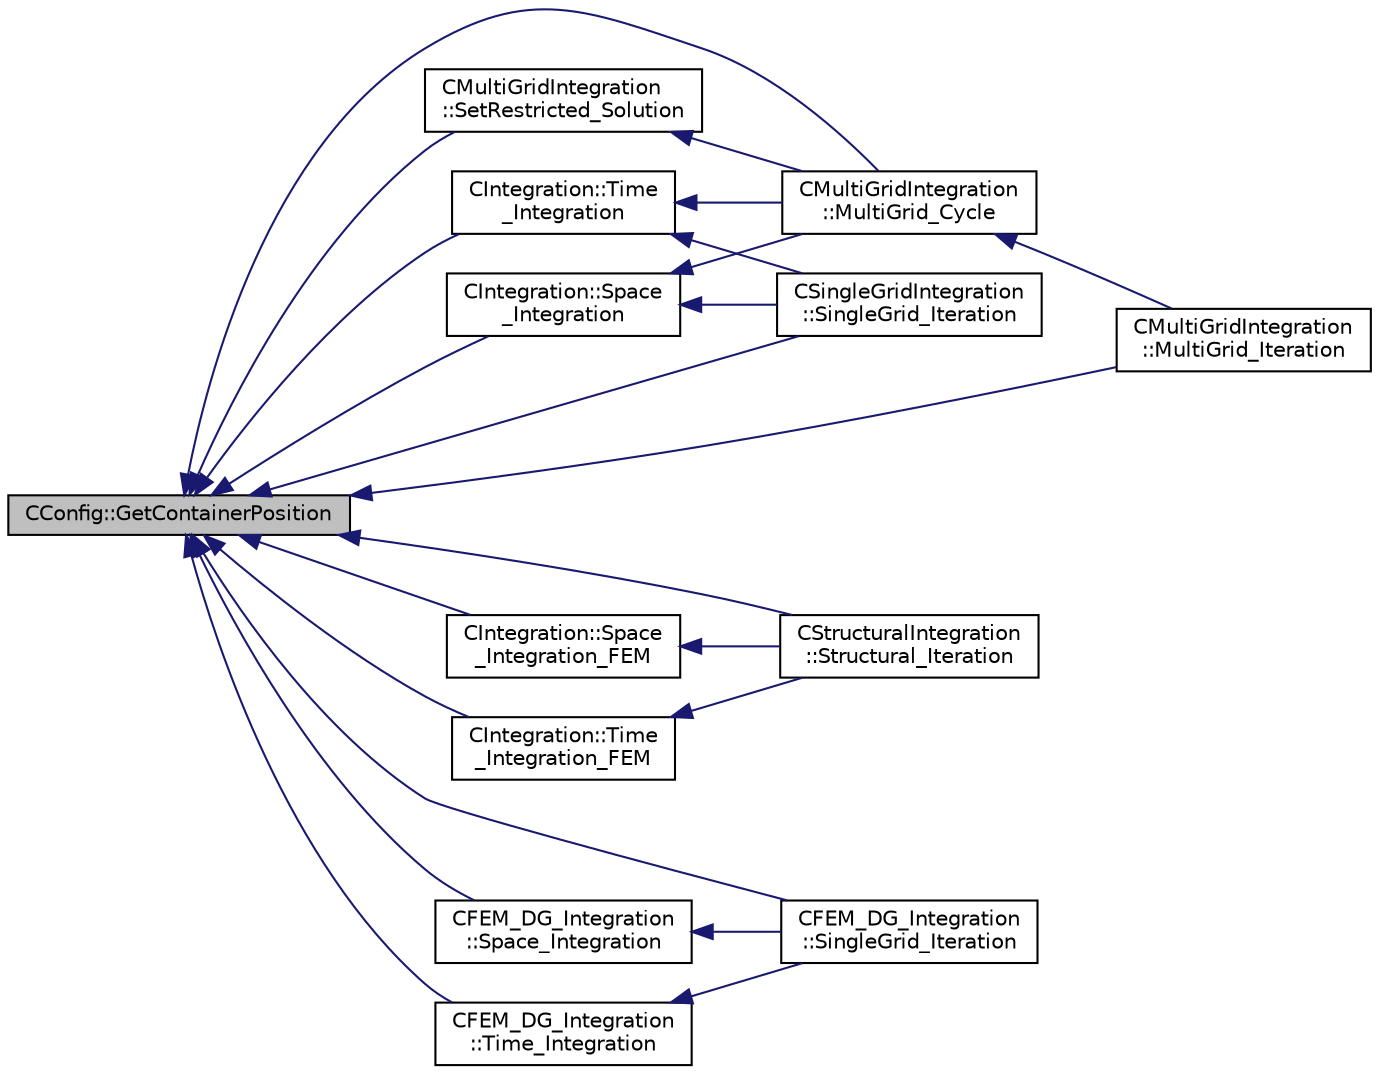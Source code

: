 digraph "CConfig::GetContainerPosition"
{
  edge [fontname="Helvetica",fontsize="10",labelfontname="Helvetica",labelfontsize="10"];
  node [fontname="Helvetica",fontsize="10",shape=record];
  rankdir="LR";
  Node1467 [label="CConfig::GetContainerPosition",height=0.2,width=0.4,color="black", fillcolor="grey75", style="filled", fontcolor="black"];
  Node1467 -> Node1468 [dir="back",color="midnightblue",fontsize="10",style="solid",fontname="Helvetica"];
  Node1468 [label="CIntegration::Space\l_Integration",height=0.2,width=0.4,color="black", fillcolor="white", style="filled",URL="$class_c_integration.html#af7aa23ef26b19cb2e73a8df6c7924d91",tooltip="Do the space integration of the numerical system. "];
  Node1468 -> Node1469 [dir="back",color="midnightblue",fontsize="10",style="solid",fontname="Helvetica"];
  Node1469 [label="CMultiGridIntegration\l::MultiGrid_Cycle",height=0.2,width=0.4,color="black", fillcolor="white", style="filled",URL="$class_c_multi_grid_integration.html#aa9a52a00a3417c465307ae6aea035f41",tooltip="Perform a Full-Approximation Storage (FAS) Multigrid. "];
  Node1469 -> Node1470 [dir="back",color="midnightblue",fontsize="10",style="solid",fontname="Helvetica"];
  Node1470 [label="CMultiGridIntegration\l::MultiGrid_Iteration",height=0.2,width=0.4,color="black", fillcolor="white", style="filled",URL="$class_c_multi_grid_integration.html#af0b4014222a37402257b735d2ca32a81",tooltip="This subroutine calls the MultiGrid_Cycle and also prepare the multigrid levels and the monitoring..."];
  Node1468 -> Node1471 [dir="back",color="midnightblue",fontsize="10",style="solid",fontname="Helvetica"];
  Node1471 [label="CSingleGridIntegration\l::SingleGrid_Iteration",height=0.2,width=0.4,color="black", fillcolor="white", style="filled",URL="$class_c_single_grid_integration.html#a0f1aacf74dd7f72e9459f9631d9030ad",tooltip="Do the numerical integration (implicit) of the turbulence solver. "];
  Node1467 -> Node1472 [dir="back",color="midnightblue",fontsize="10",style="solid",fontname="Helvetica"];
  Node1472 [label="CIntegration::Space\l_Integration_FEM",height=0.2,width=0.4,color="black", fillcolor="white", style="filled",URL="$class_c_integration.html#a67491687e3821e1c8ae25a8ff100852a",tooltip="Do the space integration of the numerical system on a FEM framework. "];
  Node1472 -> Node1473 [dir="back",color="midnightblue",fontsize="10",style="solid",fontname="Helvetica"];
  Node1473 [label="CStructuralIntegration\l::Structural_Iteration",height=0.2,width=0.4,color="black", fillcolor="white", style="filled",URL="$class_c_structural_integration.html#a4ead61d285b14be8d0f78ab1bd238c5a",tooltip="Do the numerical integration (implicit) of the structural solver. "];
  Node1467 -> Node1474 [dir="back",color="midnightblue",fontsize="10",style="solid",fontname="Helvetica"];
  Node1474 [label="CIntegration::Time\l_Integration",height=0.2,width=0.4,color="black", fillcolor="white", style="filled",URL="$class_c_integration.html#ab4b240c65d2880d2329b1325e99c9a26",tooltip="Do the time integration (explicit or implicit) of the numerical system. "];
  Node1474 -> Node1469 [dir="back",color="midnightblue",fontsize="10",style="solid",fontname="Helvetica"];
  Node1474 -> Node1471 [dir="back",color="midnightblue",fontsize="10",style="solid",fontname="Helvetica"];
  Node1467 -> Node1475 [dir="back",color="midnightblue",fontsize="10",style="solid",fontname="Helvetica"];
  Node1475 [label="CIntegration::Time\l_Integration_FEM",height=0.2,width=0.4,color="black", fillcolor="white", style="filled",URL="$class_c_integration.html#a4ac7acdec8fdf941a4efc90b3f82a68c",tooltip="Do the time integration (explicit or implicit) of the numerical system on a FEM framework. "];
  Node1475 -> Node1473 [dir="back",color="midnightblue",fontsize="10",style="solid",fontname="Helvetica"];
  Node1467 -> Node1470 [dir="back",color="midnightblue",fontsize="10",style="solid",fontname="Helvetica"];
  Node1467 -> Node1469 [dir="back",color="midnightblue",fontsize="10",style="solid",fontname="Helvetica"];
  Node1467 -> Node1476 [dir="back",color="midnightblue",fontsize="10",style="solid",fontname="Helvetica"];
  Node1476 [label="CMultiGridIntegration\l::SetRestricted_Solution",height=0.2,width=0.4,color="black", fillcolor="white", style="filled",URL="$class_c_multi_grid_integration.html#a57c0f097c58c1d36ef8156b91350fd60",tooltip="Restrict solution from fine grid to a coarse grid. "];
  Node1476 -> Node1469 [dir="back",color="midnightblue",fontsize="10",style="solid",fontname="Helvetica"];
  Node1467 -> Node1471 [dir="back",color="midnightblue",fontsize="10",style="solid",fontname="Helvetica"];
  Node1467 -> Node1473 [dir="back",color="midnightblue",fontsize="10",style="solid",fontname="Helvetica"];
  Node1467 -> Node1477 [dir="back",color="midnightblue",fontsize="10",style="solid",fontname="Helvetica"];
  Node1477 [label="CFEM_DG_Integration\l::SingleGrid_Iteration",height=0.2,width=0.4,color="black", fillcolor="white", style="filled",URL="$class_c_f_e_m___d_g___integration.html#a257b5aa24534c1864ea47c069edf1f1d",tooltip="Do the numerical integration (implicit) of the turbulence solver. "];
  Node1467 -> Node1478 [dir="back",color="midnightblue",fontsize="10",style="solid",fontname="Helvetica"];
  Node1478 [label="CFEM_DG_Integration\l::Space_Integration",height=0.2,width=0.4,color="black", fillcolor="white", style="filled",URL="$class_c_f_e_m___d_g___integration.html#afc451695bf272f195982e44553099cb8",tooltip="Perform the spatial integration of the numerical system. "];
  Node1478 -> Node1477 [dir="back",color="midnightblue",fontsize="10",style="solid",fontname="Helvetica"];
  Node1467 -> Node1479 [dir="back",color="midnightblue",fontsize="10",style="solid",fontname="Helvetica"];
  Node1479 [label="CFEM_DG_Integration\l::Time_Integration",height=0.2,width=0.4,color="black", fillcolor="white", style="filled",URL="$class_c_f_e_m___d_g___integration.html#ab1f2213a0a7cafd76ecbe04528225257",tooltip="Perform the time integration (explicit or implicit) of the numerical system. "];
  Node1479 -> Node1477 [dir="back",color="midnightblue",fontsize="10",style="solid",fontname="Helvetica"];
}
